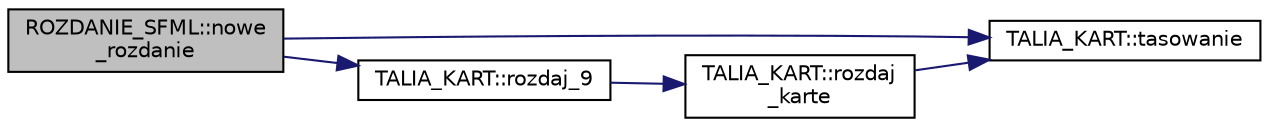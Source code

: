 digraph "ROZDANIE_SFML::nowe_rozdanie"
{
  edge [fontname="Helvetica",fontsize="10",labelfontname="Helvetica",labelfontsize="10"];
  node [fontname="Helvetica",fontsize="10",shape=record];
  rankdir="LR";
  Node14 [label="ROZDANIE_SFML::nowe\l_rozdanie",height=0.2,width=0.4,color="black", fillcolor="grey75", style="filled", fontcolor="black"];
  Node14 -> Node15 [color="midnightblue",fontsize="10",style="solid",fontname="Helvetica"];
  Node15 [label="TALIA_KART::tasowanie",height=0.2,width=0.4,color="black", fillcolor="white", style="filled",URL="$class_t_a_l_i_a___k_a_r_t.html#aa51339f96d65c03e9837fc0f99787f96"];
  Node14 -> Node16 [color="midnightblue",fontsize="10",style="solid",fontname="Helvetica"];
  Node16 [label="TALIA_KART::rozdaj_9",height=0.2,width=0.4,color="black", fillcolor="white", style="filled",URL="$class_t_a_l_i_a___k_a_r_t.html#a166c90e014148303303a50c4cae05e81"];
  Node16 -> Node17 [color="midnightblue",fontsize="10",style="solid",fontname="Helvetica"];
  Node17 [label="TALIA_KART::rozdaj\l_karte",height=0.2,width=0.4,color="black", fillcolor="white", style="filled",URL="$class_t_a_l_i_a___k_a_r_t.html#aaf45d8e4ddf392647053fb7a1488e001"];
  Node17 -> Node15 [color="midnightblue",fontsize="10",style="solid",fontname="Helvetica"];
}
